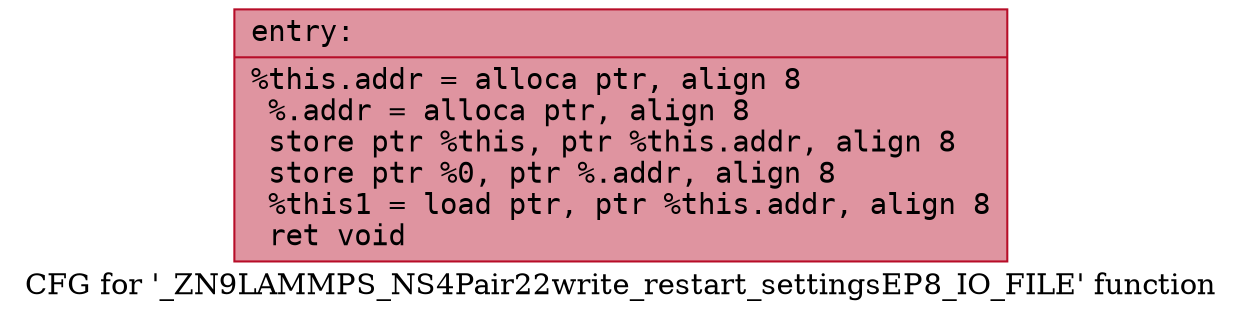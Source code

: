 digraph "CFG for '_ZN9LAMMPS_NS4Pair22write_restart_settingsEP8_IO_FILE' function" {
	label="CFG for '_ZN9LAMMPS_NS4Pair22write_restart_settingsEP8_IO_FILE' function";

	Node0x5623837c28b0 [shape=record,color="#b70d28ff", style=filled, fillcolor="#b70d2870" fontname="Courier",label="{entry:\l|  %this.addr = alloca ptr, align 8\l  %.addr = alloca ptr, align 8\l  store ptr %this, ptr %this.addr, align 8\l  store ptr %0, ptr %.addr, align 8\l  %this1 = load ptr, ptr %this.addr, align 8\l  ret void\l}"];
}
